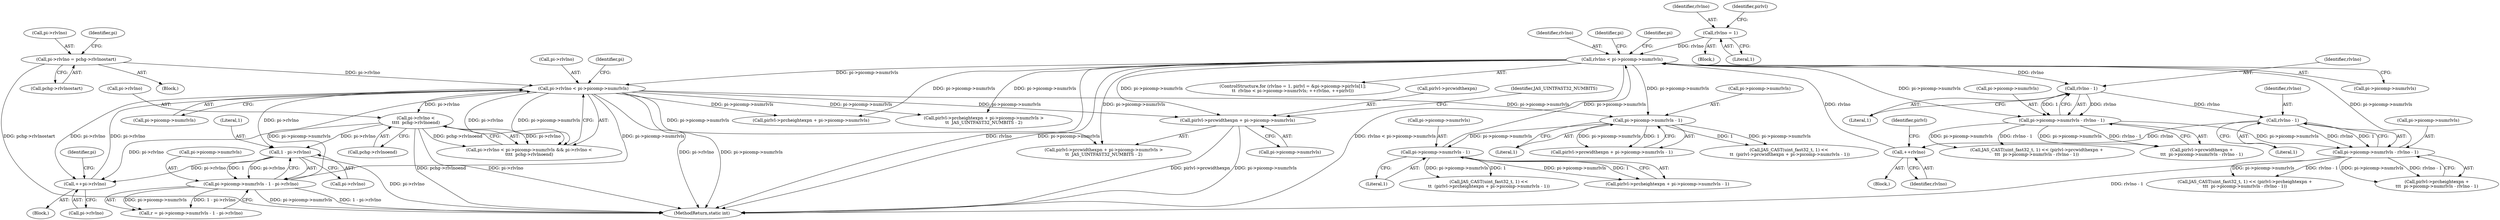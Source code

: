 digraph "0_jasper_aa0b0f79ade5eef8b0e7a214c03f5af54b36ba7d@pointer" {
"1000192" [label="(Call,pirlvl->prcwidthexpn + pi->picomp->numrlvls)"];
"1000286" [label="(Call,rlvlno < pi->picomp->numrlvls)"];
"1000273" [label="(Call,rlvlno = 1)"];
"1000294" [label="(Call,++rlvlno)"];
"1000358" [label="(Call,rlvlno - 1)"];
"1000327" [label="(Call,rlvlno - 1)"];
"1000352" [label="(Call,pi->picomp->numrlvls - rlvlno - 1)"];
"1000321" [label="(Call,pi->picomp->numrlvls - rlvlno - 1)"];
"1000264" [label="(Call,pi->picomp->numrlvls - 1)"];
"1000239" [label="(Call,pi->picomp->numrlvls - 1)"];
"1000447" [label="(Call,pi->rlvlno < pi->picomp->numrlvls)"];
"1000464" [label="(Call,++pi->rlvlno)"];
"1000456" [label="(Call,pi->rlvlno <\n\t\t\t\t  pchg->rlvlnoend)"];
"1000491" [label="(Call,1 - pi->rlvlno)"];
"1000425" [label="(Call,pi->rlvlno = pchg->rlvlnostart)"];
"1000485" [label="(Call,pi->picomp->numrlvls - 1 - pi->rlvlno)"];
"1000456" [label="(Call,pi->rlvlno <\n\t\t\t\t  pchg->rlvlnoend)"];
"1000265" [label="(Call,pi->picomp->numrlvls)"];
"1000736" [label="(MethodReturn,static int)"];
"1000274" [label="(Identifier,rlvlno)"];
"1000277" [label="(Identifier,pirlvl)"];
"1000463" [label="(Block,)"];
"1000204" [label="(Call,pirlvl->prcheightexpn + pi->picomp->numrlvls >\n\t\t  JAS_UINTFAST32_NUMBITS - 2)"];
"1000359" [label="(Identifier,rlvlno)"];
"1000486" [label="(Call,pi->picomp->numrlvls)"];
"1000235" [label="(Call,pirlvl->prcwidthexpn + pi->picomp->numrlvls - 1)"];
"1000464" [label="(Call,++pi->rlvlno)"];
"1000465" [label="(Call,pi->rlvlno)"];
"1000288" [label="(Call,pi->picomp->numrlvls)"];
"1000264" [label="(Call,pi->picomp->numrlvls - 1)"];
"1000295" [label="(Identifier,rlvlno)"];
"1000286" [label="(Call,rlvlno < pi->picomp->numrlvls)"];
"1000447" [label="(Call,pi->rlvlno < pi->picomp->numrlvls)"];
"1000297" [label="(Identifier,pirlvl)"];
"1000196" [label="(Call,pi->picomp->numrlvls)"];
"1000425" [label="(Call,pi->rlvlno = pchg->rlvlnostart)"];
"1000275" [label="(Literal,1)"];
"1000270" [label="(Literal,1)"];
"1000205" [label="(Call,pirlvl->prcheightexpn + pi->picomp->numrlvls)"];
"1000451" [label="(Call,pi->picomp->numrlvls)"];
"1000426" [label="(Call,pi->rlvlno)"];
"1000256" [label="(Call,JAS_CAST(uint_fast32_t, 1) <<\n\t\t  (pirlvl->prcheightexpn + pi->picomp->numrlvls - 1))"];
"1000293" [label="(Block,)"];
"1000240" [label="(Call,pi->picomp->numrlvls)"];
"1000193" [label="(Call,pirlvl->prcwidthexpn)"];
"1000328" [label="(Identifier,rlvlno)"];
"1000191" [label="(Call,pirlvl->prcwidthexpn + pi->picomp->numrlvls >\n\t\t  JAS_UINTFAST32_NUMBITS - 2)"];
"1000424" [label="(Block,)"];
"1000260" [label="(Call,pirlvl->prcheightexpn + pi->picomp->numrlvls - 1)"];
"1000322" [label="(Call,pi->picomp->numrlvls)"];
"1000483" [label="(Call,r = pi->picomp->numrlvls - 1 - pi->rlvlno)"];
"1000301" [label="(Identifier,pi)"];
"1000457" [label="(Call,pi->rlvlno)"];
"1000434" [label="(Identifier,pi)"];
"1000272" [label="(Block,)"];
"1000485" [label="(Call,pi->picomp->numrlvls - 1 - pi->rlvlno)"];
"1000493" [label="(Call,pi->rlvlno)"];
"1000470" [label="(Identifier,pi)"];
"1000294" [label="(Call,++rlvlno)"];
"1000287" [label="(Identifier,rlvlno)"];
"1000492" [label="(Literal,1)"];
"1000352" [label="(Call,pi->picomp->numrlvls - rlvlno - 1)"];
"1000239" [label="(Call,pi->picomp->numrlvls - 1)"];
"1000192" [label="(Call,pirlvl->prcwidthexpn + pi->picomp->numrlvls)"];
"1000353" [label="(Call,pi->picomp->numrlvls)"];
"1000348" [label="(Call,pirlvl->prcheightexpn +\n\t\t\t  pi->picomp->numrlvls - rlvlno - 1)"];
"1000344" [label="(Call,JAS_CAST(uint_fast32_t, 1) << (pirlvl->prcheightexpn +\n\t\t\t  pi->picomp->numrlvls - rlvlno - 1))"];
"1000231" [label="(Call,JAS_CAST(uint_fast32_t, 1) <<\n \t\t  (pirlvl->prcwidthexpn + pi->picomp->numrlvls - 1))"];
"1000313" [label="(Call,JAS_CAST(uint_fast32_t, 1) << (pirlvl->prcwidthexpn +\n\t\t\t  pi->picomp->numrlvls - rlvlno - 1))"];
"1000273" [label="(Call,rlvlno = 1)"];
"1000358" [label="(Call,rlvlno - 1)"];
"1000360" [label="(Literal,1)"];
"1000317" [label="(Call,pirlvl->prcwidthexpn +\n\t\t\t  pi->picomp->numrlvls - rlvlno - 1)"];
"1000364" [label="(Identifier,pi)"];
"1000458" [label="(Identifier,pi)"];
"1000321" [label="(Call,pi->picomp->numrlvls - rlvlno - 1)"];
"1000271" [label="(ControlStructure,for (rlvlno = 1, pirlvl = &pi->picomp->pirlvls[1];\n\t\t  rlvlno < pi->picomp->numrlvls; ++rlvlno, ++pirlvl))"];
"1000245" [label="(Literal,1)"];
"1000329" [label="(Literal,1)"];
"1000491" [label="(Call,1 - pi->rlvlno)"];
"1000202" [label="(Identifier,JAS_UINTFAST32_NUMBITS)"];
"1000429" [label="(Call,pchg->rlvlnostart)"];
"1000460" [label="(Call,pchg->rlvlnoend)"];
"1000448" [label="(Call,pi->rlvlno)"];
"1000446" [label="(Call,pi->rlvlno < pi->picomp->numrlvls && pi->rlvlno <\n\t\t\t\t  pchg->rlvlnoend)"];
"1000327" [label="(Call,rlvlno - 1)"];
"1000192" -> "1000191"  [label="AST: "];
"1000192" -> "1000196"  [label="CFG: "];
"1000193" -> "1000192"  [label="AST: "];
"1000196" -> "1000192"  [label="AST: "];
"1000202" -> "1000192"  [label="CFG: "];
"1000192" -> "1000736"  [label="DDG: pirlvl->prcwidthexpn"];
"1000192" -> "1000736"  [label="DDG: pi->picomp->numrlvls"];
"1000286" -> "1000192"  [label="DDG: pi->picomp->numrlvls"];
"1000447" -> "1000192"  [label="DDG: pi->picomp->numrlvls"];
"1000286" -> "1000271"  [label="AST: "];
"1000286" -> "1000288"  [label="CFG: "];
"1000287" -> "1000286"  [label="AST: "];
"1000288" -> "1000286"  [label="AST: "];
"1000301" -> "1000286"  [label="CFG: "];
"1000364" -> "1000286"  [label="CFG: "];
"1000286" -> "1000736"  [label="DDG: rlvlno < pi->picomp->numrlvls"];
"1000286" -> "1000736"  [label="DDG: rlvlno"];
"1000286" -> "1000736"  [label="DDG: pi->picomp->numrlvls"];
"1000286" -> "1000191"  [label="DDG: pi->picomp->numrlvls"];
"1000286" -> "1000204"  [label="DDG: pi->picomp->numrlvls"];
"1000286" -> "1000205"  [label="DDG: pi->picomp->numrlvls"];
"1000286" -> "1000239"  [label="DDG: pi->picomp->numrlvls"];
"1000273" -> "1000286"  [label="DDG: rlvlno"];
"1000294" -> "1000286"  [label="DDG: rlvlno"];
"1000352" -> "1000286"  [label="DDG: pi->picomp->numrlvls"];
"1000264" -> "1000286"  [label="DDG: pi->picomp->numrlvls"];
"1000286" -> "1000321"  [label="DDG: pi->picomp->numrlvls"];
"1000286" -> "1000327"  [label="DDG: rlvlno"];
"1000286" -> "1000447"  [label="DDG: pi->picomp->numrlvls"];
"1000273" -> "1000272"  [label="AST: "];
"1000273" -> "1000275"  [label="CFG: "];
"1000274" -> "1000273"  [label="AST: "];
"1000275" -> "1000273"  [label="AST: "];
"1000277" -> "1000273"  [label="CFG: "];
"1000294" -> "1000293"  [label="AST: "];
"1000294" -> "1000295"  [label="CFG: "];
"1000295" -> "1000294"  [label="AST: "];
"1000297" -> "1000294"  [label="CFG: "];
"1000358" -> "1000294"  [label="DDG: rlvlno"];
"1000358" -> "1000352"  [label="AST: "];
"1000358" -> "1000360"  [label="CFG: "];
"1000359" -> "1000358"  [label="AST: "];
"1000360" -> "1000358"  [label="AST: "];
"1000352" -> "1000358"  [label="CFG: "];
"1000358" -> "1000352"  [label="DDG: rlvlno"];
"1000358" -> "1000352"  [label="DDG: 1"];
"1000327" -> "1000358"  [label="DDG: rlvlno"];
"1000327" -> "1000321"  [label="AST: "];
"1000327" -> "1000329"  [label="CFG: "];
"1000328" -> "1000327"  [label="AST: "];
"1000329" -> "1000327"  [label="AST: "];
"1000321" -> "1000327"  [label="CFG: "];
"1000327" -> "1000321"  [label="DDG: rlvlno"];
"1000327" -> "1000321"  [label="DDG: 1"];
"1000352" -> "1000348"  [label="AST: "];
"1000353" -> "1000352"  [label="AST: "];
"1000348" -> "1000352"  [label="CFG: "];
"1000352" -> "1000736"  [label="DDG: rlvlno - 1"];
"1000352" -> "1000344"  [label="DDG: pi->picomp->numrlvls"];
"1000352" -> "1000344"  [label="DDG: rlvlno - 1"];
"1000352" -> "1000348"  [label="DDG: pi->picomp->numrlvls"];
"1000352" -> "1000348"  [label="DDG: rlvlno - 1"];
"1000321" -> "1000352"  [label="DDG: pi->picomp->numrlvls"];
"1000321" -> "1000317"  [label="AST: "];
"1000322" -> "1000321"  [label="AST: "];
"1000317" -> "1000321"  [label="CFG: "];
"1000321" -> "1000313"  [label="DDG: pi->picomp->numrlvls"];
"1000321" -> "1000313"  [label="DDG: rlvlno - 1"];
"1000321" -> "1000317"  [label="DDG: pi->picomp->numrlvls"];
"1000321" -> "1000317"  [label="DDG: rlvlno - 1"];
"1000264" -> "1000260"  [label="AST: "];
"1000264" -> "1000270"  [label="CFG: "];
"1000265" -> "1000264"  [label="AST: "];
"1000270" -> "1000264"  [label="AST: "];
"1000260" -> "1000264"  [label="CFG: "];
"1000264" -> "1000256"  [label="DDG: pi->picomp->numrlvls"];
"1000264" -> "1000256"  [label="DDG: 1"];
"1000264" -> "1000260"  [label="DDG: pi->picomp->numrlvls"];
"1000264" -> "1000260"  [label="DDG: 1"];
"1000239" -> "1000264"  [label="DDG: pi->picomp->numrlvls"];
"1000239" -> "1000235"  [label="AST: "];
"1000239" -> "1000245"  [label="CFG: "];
"1000240" -> "1000239"  [label="AST: "];
"1000245" -> "1000239"  [label="AST: "];
"1000235" -> "1000239"  [label="CFG: "];
"1000239" -> "1000231"  [label="DDG: pi->picomp->numrlvls"];
"1000239" -> "1000231"  [label="DDG: 1"];
"1000239" -> "1000235"  [label="DDG: pi->picomp->numrlvls"];
"1000239" -> "1000235"  [label="DDG: 1"];
"1000447" -> "1000239"  [label="DDG: pi->picomp->numrlvls"];
"1000447" -> "1000446"  [label="AST: "];
"1000447" -> "1000451"  [label="CFG: "];
"1000448" -> "1000447"  [label="AST: "];
"1000451" -> "1000447"  [label="AST: "];
"1000458" -> "1000447"  [label="CFG: "];
"1000446" -> "1000447"  [label="CFG: "];
"1000447" -> "1000736"  [label="DDG: pi->picomp->numrlvls"];
"1000447" -> "1000736"  [label="DDG: pi->rlvlno"];
"1000447" -> "1000191"  [label="DDG: pi->picomp->numrlvls"];
"1000447" -> "1000204"  [label="DDG: pi->picomp->numrlvls"];
"1000447" -> "1000205"  [label="DDG: pi->picomp->numrlvls"];
"1000447" -> "1000446"  [label="DDG: pi->rlvlno"];
"1000447" -> "1000446"  [label="DDG: pi->picomp->numrlvls"];
"1000464" -> "1000447"  [label="DDG: pi->rlvlno"];
"1000425" -> "1000447"  [label="DDG: pi->rlvlno"];
"1000485" -> "1000447"  [label="DDG: pi->picomp->numrlvls"];
"1000447" -> "1000456"  [label="DDG: pi->rlvlno"];
"1000447" -> "1000464"  [label="DDG: pi->rlvlno"];
"1000447" -> "1000485"  [label="DDG: pi->picomp->numrlvls"];
"1000447" -> "1000491"  [label="DDG: pi->rlvlno"];
"1000464" -> "1000463"  [label="AST: "];
"1000464" -> "1000465"  [label="CFG: "];
"1000465" -> "1000464"  [label="AST: "];
"1000470" -> "1000464"  [label="CFG: "];
"1000456" -> "1000464"  [label="DDG: pi->rlvlno"];
"1000491" -> "1000464"  [label="DDG: pi->rlvlno"];
"1000456" -> "1000446"  [label="AST: "];
"1000456" -> "1000460"  [label="CFG: "];
"1000457" -> "1000456"  [label="AST: "];
"1000460" -> "1000456"  [label="AST: "];
"1000446" -> "1000456"  [label="CFG: "];
"1000456" -> "1000736"  [label="DDG: pchg->rlvlnoend"];
"1000456" -> "1000736"  [label="DDG: pi->rlvlno"];
"1000456" -> "1000446"  [label="DDG: pi->rlvlno"];
"1000456" -> "1000446"  [label="DDG: pchg->rlvlnoend"];
"1000456" -> "1000491"  [label="DDG: pi->rlvlno"];
"1000491" -> "1000485"  [label="AST: "];
"1000491" -> "1000493"  [label="CFG: "];
"1000492" -> "1000491"  [label="AST: "];
"1000493" -> "1000491"  [label="AST: "];
"1000485" -> "1000491"  [label="CFG: "];
"1000491" -> "1000736"  [label="DDG: pi->rlvlno"];
"1000491" -> "1000485"  [label="DDG: 1"];
"1000491" -> "1000485"  [label="DDG: pi->rlvlno"];
"1000425" -> "1000424"  [label="AST: "];
"1000425" -> "1000429"  [label="CFG: "];
"1000426" -> "1000425"  [label="AST: "];
"1000429" -> "1000425"  [label="AST: "];
"1000434" -> "1000425"  [label="CFG: "];
"1000425" -> "1000736"  [label="DDG: pchg->rlvlnostart"];
"1000485" -> "1000483"  [label="AST: "];
"1000486" -> "1000485"  [label="AST: "];
"1000483" -> "1000485"  [label="CFG: "];
"1000485" -> "1000736"  [label="DDG: pi->picomp->numrlvls"];
"1000485" -> "1000736"  [label="DDG: 1 - pi->rlvlno"];
"1000485" -> "1000483"  [label="DDG: pi->picomp->numrlvls"];
"1000485" -> "1000483"  [label="DDG: 1 - pi->rlvlno"];
}
